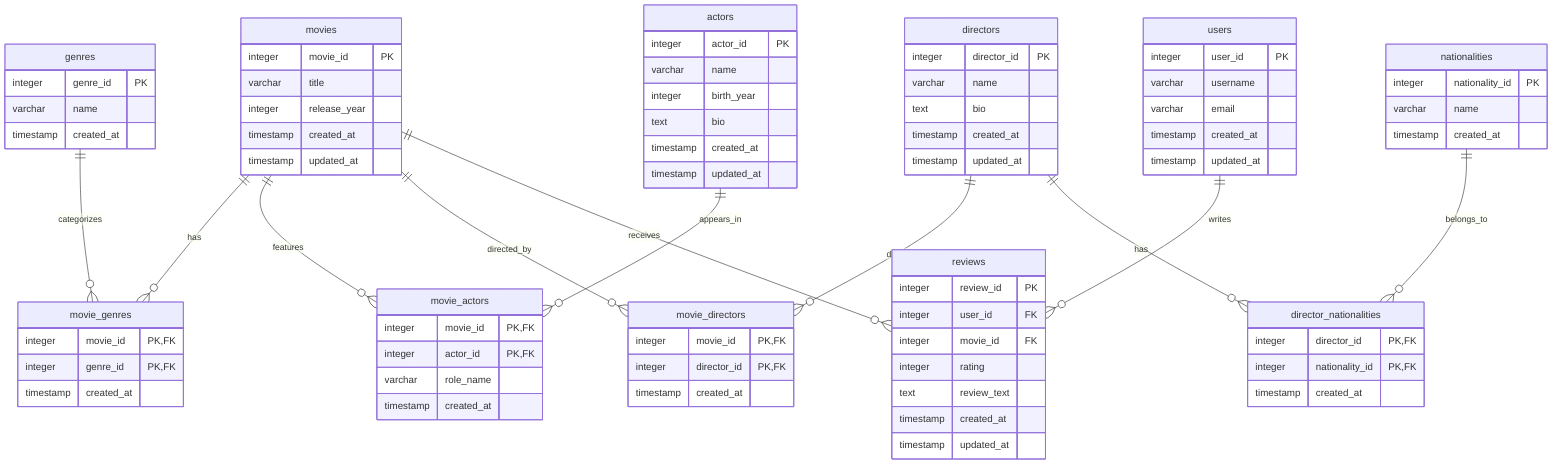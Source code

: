 erDiagram
    movies {
        integer movie_id PK
        varchar title
        integer release_year
        timestamp created_at
        timestamp updated_at
    }
    
    genres {
        integer genre_id PK
        varchar name
        timestamp created_at
    }
    
    movie_genres {
        integer movie_id PK,FK
        integer genre_id PK,FK
        timestamp created_at
    }
    
    actors {
        integer actor_id PK
        varchar name
        integer birth_year
        text bio
        timestamp created_at
        timestamp updated_at
    }
    
    movie_actors {
        integer movie_id PK,FK
        integer actor_id PK,FK
        varchar role_name
        timestamp created_at
    }
    
    nationalities {
        integer nationality_id PK
        varchar name
        timestamp created_at
    }
    
    directors {
        integer director_id PK
        varchar name
        text bio
        timestamp created_at
        timestamp updated_at
    }
    
    director_nationalities {
        integer director_id PK,FK 
        integer nationality_id PK,FK
        timestamp created_at
    }
    
    movie_directors {
        integer movie_id PK,FK
        integer director_id PK,FK
        timestamp created_at
    }
    
    users {
        integer user_id PK
        varchar username
        varchar email
        timestamp created_at
        timestamp updated_at
    }
    
    reviews {
        integer review_id PK
        integer user_id FK
        integer movie_id FK
        integer rating
        text review_text
        timestamp created_at
        timestamp updated_at
    }
    
    movies ||--o{ movie_genres : has
    genres ||--o{ movie_genres : categorizes
    
    movies ||--o{ movie_actors : features
    actors ||--o{ movie_actors : appears_in
    
    movies ||--o{ movie_directors : directed_by
    directors ||--o{ movie_directors : directs
    
    directors ||--o{ director_nationalities : has
    nationalities ||--o{ director_nationalities : belongs_to
    
    movies ||--o{ reviews : receives
    users ||--o{ reviews : writes